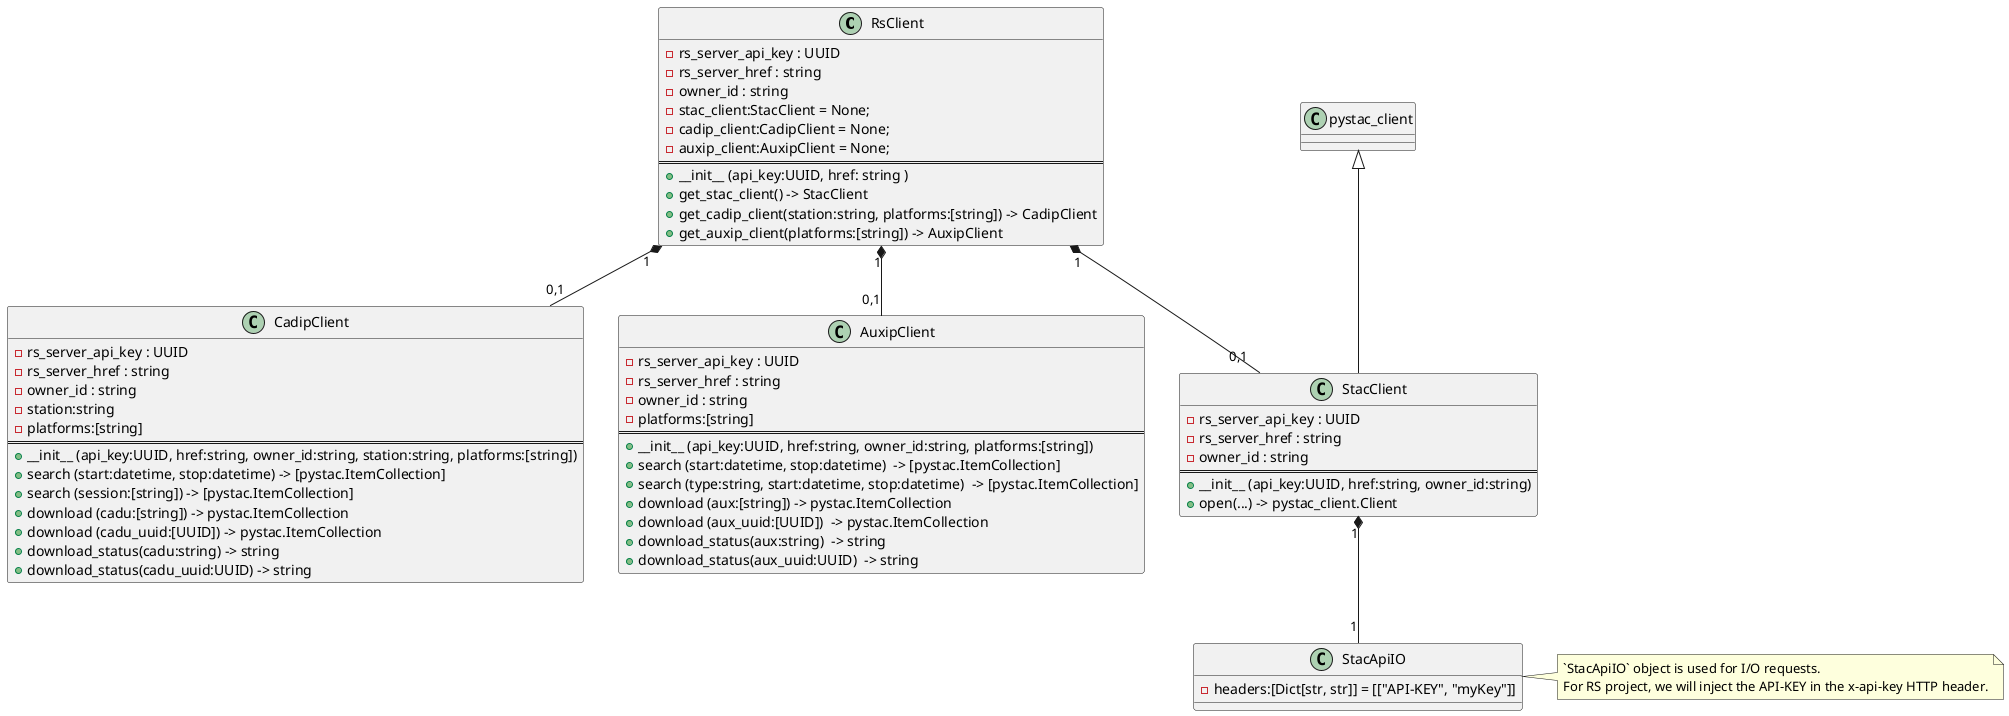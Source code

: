 @startuml python-rs-client

Class RsClient {
- rs_server_api_key : UUID
- rs_server_href : string
- owner_id : string
- stac_client:StacClient = None;
- cadip_client:CadipClient = None;
- auxip_client:AuxipClient = None;
==
+ __init__ (api_key:UUID, href: string )
+ get_stac_client() -> StacClient
+ get_cadip_client(station:string, platforms:[string]) -> CadipClient
+ get_auxip_client(platforms:[string]) -> AuxipClient
}

Class CadipClient {
- rs_server_api_key : UUID
- rs_server_href : string
- owner_id : string
- station:string
- platforms:[string]
==
+ __init__ (api_key:UUID, href:string, owner_id:string, station:string, platforms:[string])
+ search (start:datetime, stop:datetime) -> [pystac.ItemCollection]
+ search (session:[string]) -> [pystac.ItemCollection]
+ download (cadu:[string]) -> pystac.ItemCollection
+ download (cadu_uuid:[UUID]) -> pystac.ItemCollection
+ download_status(cadu:string) -> string
+ download_status(cadu_uuid:UUID) -> string
}

Class pystac_client {
 
}
 
Class StacClient {
- rs_server_api_key : UUID
- rs_server_href : string
- owner_id : string
==
+ __init__ (api_key:UUID, href:string, owner_id:string)
+ open(...) -> pystac_client.Client 
}
 
Class AuxipClient {
- rs_server_api_key : UUID
- rs_server_href : string
- owner_id : string
- platforms:[string]
==
+ __init__ (api_key:UUID, href:string, owner_id:string, platforms:[string])
+ search (start:datetime, stop:datetime)  -> [pystac.ItemCollection]
+ search (type:string, start:datetime, stop:datetime)  -> [pystac.ItemCollection]
+ download (aux:[string]) -> pystac.ItemCollection
+ download (aux_uuid:[UUID])  -> pystac.ItemCollection
+ download_status(aux:string)  -> string
+ download_status(aux_uuid:UUID)  -> string
}

Class StacApiIO {
 - headers:[Dict[str, str]] = [["API-KEY", "myKey"]]
}
 
RsClient "1" *-- "0,1" CadipClient
RsClient "1" *-- "0,1" StacClient
RsClient "1" *-- "0,1" AuxipClient
pystac_client <|-- StacClient
StacClient "1" *-- "1"  StacApiIO

note right
`StacApiIO` object is used for I/O requests.
For RS project, we will inject the API-KEY in the x-api-key HTTP header.
end note

@enduml